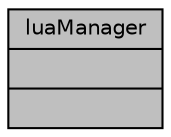 digraph "luaManager"
{
 // LATEX_PDF_SIZE
  edge [fontname="Helvetica",fontsize="10",labelfontname="Helvetica",labelfontsize="10"];
  node [fontname="Helvetica",fontsize="10",shape=record];
  Node1 [label="{luaManager\n||}",height=0.2,width=0.4,color="black", fillcolor="grey75", style="filled", fontcolor="black",tooltip="A class that uses the singleton design pattern to provide one instance of the lua_State,..."];
}
